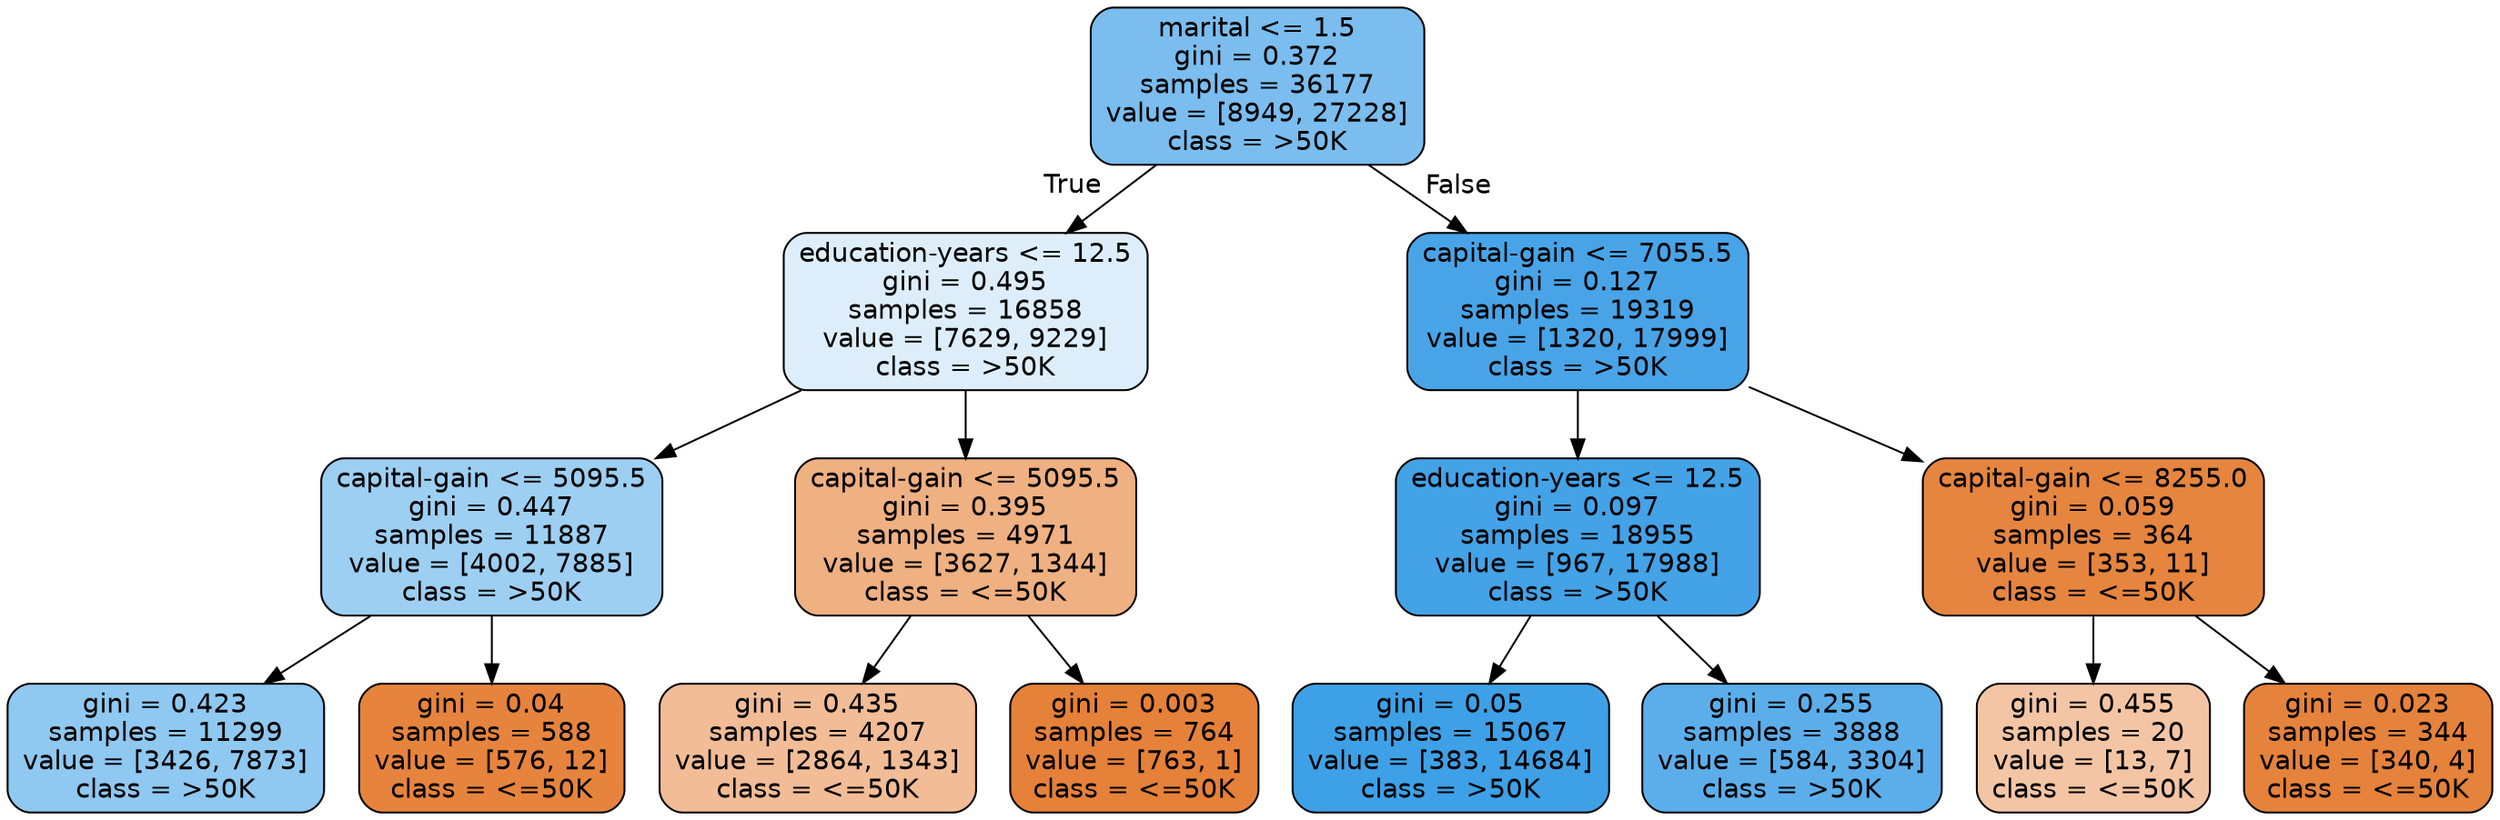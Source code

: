 digraph Tree {
node [shape=box, style="filled, rounded", color="black", fontname="helvetica"] ;
edge [fontname="helvetica"] ;
0 [label="marital <= 1.5\ngini = 0.372\nsamples = 36177\nvalue = [8949, 27228]\nclass = >50K", fillcolor="#7abdee"] ;
1 [label="education-years <= 12.5\ngini = 0.495\nsamples = 16858\nvalue = [7629, 9229]\nclass = >50K", fillcolor="#ddeefa"] ;
0 -> 1 [labeldistance=2.5, labelangle=45, headlabel="True"] ;
2 [label="capital-gain <= 5095.5\ngini = 0.447\nsamples = 11887\nvalue = [4002, 7885]\nclass = >50K", fillcolor="#9dcff2"] ;
1 -> 2 ;
3 [label="gini = 0.423\nsamples = 11299\nvalue = [3426, 7873]\nclass = >50K", fillcolor="#8fc8f0"] ;
2 -> 3 ;
4 [label="gini = 0.04\nsamples = 588\nvalue = [576, 12]\nclass = <=50K", fillcolor="#e6843d"] ;
2 -> 4 ;
5 [label="capital-gain <= 5095.5\ngini = 0.395\nsamples = 4971\nvalue = [3627, 1344]\nclass = <=50K", fillcolor="#efb082"] ;
1 -> 5 ;
6 [label="gini = 0.435\nsamples = 4207\nvalue = [2864, 1343]\nclass = <=50K", fillcolor="#f1bc96"] ;
5 -> 6 ;
7 [label="gini = 0.003\nsamples = 764\nvalue = [763, 1]\nclass = <=50K", fillcolor="#e58139"] ;
5 -> 7 ;
8 [label="capital-gain <= 7055.5\ngini = 0.127\nsamples = 19319\nvalue = [1320, 17999]\nclass = >50K", fillcolor="#48a4e7"] ;
0 -> 8 [labeldistance=2.5, labelangle=-45, headlabel="False"] ;
9 [label="education-years <= 12.5\ngini = 0.097\nsamples = 18955\nvalue = [967, 17988]\nclass = >50K", fillcolor="#44a2e6"] ;
8 -> 9 ;
10 [label="gini = 0.05\nsamples = 15067\nvalue = [383, 14684]\nclass = >50K", fillcolor="#3ea0e6"] ;
9 -> 10 ;
11 [label="gini = 0.255\nsamples = 3888\nvalue = [584, 3304]\nclass = >50K", fillcolor="#5caeea"] ;
9 -> 11 ;
12 [label="capital-gain <= 8255.0\ngini = 0.059\nsamples = 364\nvalue = [353, 11]\nclass = <=50K", fillcolor="#e6853f"] ;
8 -> 12 ;
13 [label="gini = 0.455\nsamples = 20\nvalue = [13, 7]\nclass = <=50K", fillcolor="#f3c5a4"] ;
12 -> 13 ;
14 [label="gini = 0.023\nsamples = 344\nvalue = [340, 4]\nclass = <=50K", fillcolor="#e5823b"] ;
12 -> 14 ;
}
